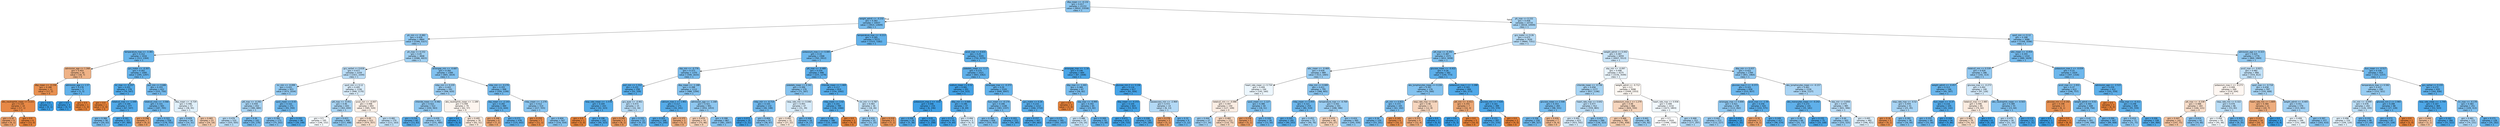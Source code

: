 digraph Tree {
node [shape=box, style="filled, rounded", color="black", fontname="helvetica"] ;
edge [fontname="helvetica"] ;
0 [label="dbp_mean <= -0.132\ngini = 0.417\nsamples = 21153\nvalue = [9932, 23558]\nclass = 1", fillcolor="#8cc6f0"] ;
1 [label="weight_admit <= -0.232\ngini = 0.362\nsamples = 10437\nvalue = [3914, 12609]\nclass = 1", fillcolor="#76bbed"] ;
0 -> 1 [labeldistance=2.5, labelangle=45, headlabel="True"] ;
2 [label="ph_min <= -0.482\ngini = 0.428\nsamples = 4864\nvalue = [2399, 5327]\nclass = 1", fillcolor="#92c9f1"] ;
1 -> 2 ;
3 [label="temperature_max <= -3.381\ngini = 0.312\nsamples = 1016\nvalue = [313, 1304]\nclass = 1", fillcolor="#69b5eb"] ;
2 -> 3 ;
4 [label="admission_age <= 1.268\ngini = 0.403\nsamples = 16\nvalue = [18, 7]\nclass = 0", fillcolor="#efb286"] ;
3 -> 4 ;
5 [label="dbp_mean <= -0.158\ngini = 0.188\nsamples = 11\nvalue = [17, 2]\nclass = 0", fillcolor="#e89050"] ;
4 -> 5 ;
6 [label="abs_neutrophils_mean <= 0.221\ngini = 0.105\nsamples = 10\nvalue = [17, 1]\nclass = 0", fillcolor="#e78845"] ;
5 -> 6 ;
7 [label="gini = 0.32\nsamples = 4\nvalue = [4, 1]\nclass = 0", fillcolor="#eca06a"] ;
6 -> 7 ;
8 [label="gini = 0.0\nsamples = 6\nvalue = [13, 0]\nclass = 0", fillcolor="#e58139"] ;
6 -> 8 ;
9 [label="gini = 0.0\nsamples = 1\nvalue = [0, 1]\nclass = 1", fillcolor="#399de5"] ;
5 -> 9 ;
10 [label="admission_age <= 1.57\ngini = 0.278\nsamples = 5\nvalue = [1, 5]\nclass = 1", fillcolor="#61b1ea"] ;
4 -> 10 ;
11 [label="gini = 0.0\nsamples = 4\nvalue = [0, 5]\nclass = 1", fillcolor="#399de5"] ;
10 -> 11 ;
12 [label="gini = 0.0\nsamples = 1\nvalue = [1, 0]\nclass = 0", fillcolor="#e58139"] ;
10 -> 12 ;
13 [label="gcs_motor <= -0.307\ngini = 0.302\nsamples = 1000\nvalue = [295, 1297]\nclass = 1", fillcolor="#66b3eb"] ;
3 -> 13 ;
14 [label="inr_max <= -0.557\ngini = 0.201\nsamples = 378\nvalue = [70, 547]\nclass = 1", fillcolor="#52aae8"] ;
13 -> 14 ;
15 [label="gini = 0.0\nsamples = 1\nvalue = [3, 0]\nclass = 0", fillcolor="#e58139"] ;
14 -> 15 ;
16 [label="totalco2_max <= -1.549\ngini = 0.194\nsamples = 377\nvalue = [67, 547]\nclass = 1", fillcolor="#51a9e8"] ;
14 -> 16 ;
17 [label="gini = 0.366\nsamples = 56\nvalue = [20, 63]\nclass = 1", fillcolor="#78bced"] ;
16 -> 17 ;
18 [label="gini = 0.161\nsamples = 321\nvalue = [47, 484]\nclass = 1", fillcolor="#4ca7e8"] ;
16 -> 18 ;
19 [label="po2_min <= 0.686\ngini = 0.355\nsamples = 622\nvalue = [225, 750]\nclass = 1", fillcolor="#74baed"] ;
13 -> 19 ;
20 [label="totalco2_max <= -3.566\ngini = 0.331\nsamples = 565\nvalue = [187, 705]\nclass = 1", fillcolor="#6eb7ec"] ;
19 -> 20 ;
21 [label="gini = 0.298\nsamples = 7\nvalue = [9, 2]\nclass = 0", fillcolor="#eb9d65"] ;
20 -> 21 ;
22 [label="gini = 0.322\nsamples = 558\nvalue = [178, 703]\nclass = 1", fillcolor="#6bb6ec"] ;
20 -> 22 ;
23 [label="dbp_mean <= -0.729\ngini = 0.496\nsamples = 57\nvalue = [38, 45]\nclass = 1", fillcolor="#e0f0fb"] ;
19 -> 23 ;
24 [label="gini = 0.429\nsamples = 34\nvalue = [14, 31]\nclass = 1", fillcolor="#92c9f1"] ;
23 -> 24 ;
25 [label="gini = 0.465\nsamples = 23\nvalue = [24, 14]\nclass = 0", fillcolor="#f4caac"] ;
23 -> 25 ;
26 [label="ph_max <= 0.152\ngini = 0.45\nsamples = 3848\nvalue = [2086, 4023]\nclass = 1", fillcolor="#a0d0f2"] ;
2 -> 26 ;
27 [label="gcs_verbal <= 0.618\ngini = 0.477\nsamples = 2259\nvalue = [1421, 2204]\nclass = 1", fillcolor="#b9dcf6"] ;
26 -> 27 ;
28 [label="inr_min <= -0.099\ngini = 0.431\nsamples = 923\nvalue = [473, 1034]\nclass = 1", fillcolor="#94caf1"] ;
27 -> 28 ;
29 [label="ptt_max <= -0.292\ngini = 0.459\nsamples = 652\nvalue = [380, 684]\nclass = 1", fillcolor="#a7d3f3"] ;
28 -> 29 ;
30 [label="gini = 0.476\nsamples = 510\nvalue = [325, 505]\nclass = 1", fillcolor="#b8dcf6"] ;
29 -> 30 ;
31 [label="gini = 0.36\nsamples = 142\nvalue = [55, 179]\nclass = 1", fillcolor="#76bbed"] ;
29 -> 31 ;
32 [label="spo2_mean <= 0.43\ngini = 0.332\nsamples = 271\nvalue = [93, 350]\nclass = 1", fillcolor="#6eb7ec"] ;
28 -> 32 ;
33 [label="gini = 0.395\nsamples = 173\nvalue = [75, 202]\nclass = 1", fillcolor="#83c1ef"] ;
32 -> 33 ;
34 [label="gini = 0.193\nsamples = 98\nvalue = [18, 148]\nclass = 1", fillcolor="#51a9e8"] ;
32 -> 34 ;
35 [label="spo2_min <= 0.12\ngini = 0.495\nsamples = 1336\nvalue = [948, 1170]\nclass = 1", fillcolor="#d9ecfa"] ;
27 -> 35 ;
36 [label="ptt_max <= -0.451\ngini = 0.46\nsamples = 643\nvalue = [363, 650]\nclass = 1", fillcolor="#a8d4f4"] ;
35 -> 36 ;
37 [label="gini = 0.5\nsamples = 195\nvalue = [146, 152]\nclass = 1", fillcolor="#f7fbfe"] ;
36 -> 37 ;
38 [label="gini = 0.423\nsamples = 448\nvalue = [217, 498]\nclass = 1", fillcolor="#8fc8f0"] ;
36 -> 38 ;
39 [label="pco2_min <= -0.007\ngini = 0.498\nsamples = 693\nvalue = [585, 520]\nclass = 0", fillcolor="#fcf1e9"] ;
35 -> 39 ;
40 [label="gini = 0.49\nsamples = 523\nvalue = [474, 357]\nclass = 0", fillcolor="#f9e0ce"] ;
39 -> 40 ;
41 [label="gini = 0.482\nsamples = 170\nvalue = [111, 163]\nclass = 1", fillcolor="#c0e0f7"] ;
39 -> 41 ;
42 [label="aniongap_min <= -0.687\ngini = 0.392\nsamples = 1589\nvalue = [665, 1819]\nclass = 1", fillcolor="#81c1ef"] ;
26 -> 42 ;
43 [label="mbp_min <= 0.235\ngini = 0.443\nsamples = 591\nvalue = [306, 620]\nclass = 1", fillcolor="#9bcdf2"] ;
42 -> 43 ;
44 [label="chloride_mean <= -0.482\ngini = 0.422\nsamples = 512\nvalue = [244, 563]\nclass = 1", fillcolor="#8fc7f0"] ;
43 -> 44 ;
45 [label="gini = 0.234\nsamples = 60\nvalue = [13, 83]\nclass = 1", fillcolor="#58ace9"] ;
44 -> 45 ;
46 [label="gini = 0.439\nsamples = 452\nvalue = [231, 480]\nclass = 1", fillcolor="#98ccf2"] ;
44 -> 46 ;
47 [label="abs_neutrophils_mean <= -1.189\ngini = 0.499\nsamples = 79\nvalue = [62, 57]\nclass = 0", fillcolor="#fdf5ef"] ;
43 -> 47 ;
48 [label="gini = 0.0\nsamples = 3\nvalue = [0, 6]\nclass = 1", fillcolor="#399de5"] ;
47 -> 48 ;
49 [label="gini = 0.495\nsamples = 76\nvalue = [62, 51]\nclass = 0", fillcolor="#fae9dc"] ;
47 -> 49 ;
50 [label="mbp_min <= -0.276\ngini = 0.355\nsamples = 998\nvalue = [359, 1199]\nclass = 1", fillcolor="#74baed"] ;
42 -> 50 ;
51 [label="sbp_mean <= -2.143\ngini = 0.282\nsamples = 484\nvalue = [132, 644]\nclass = 1", fillcolor="#62b1ea"] ;
50 -> 51 ;
52 [label="gini = 0.346\nsamples = 6\nvalue = [7, 2]\nclass = 0", fillcolor="#eca572"] ;
51 -> 52 ;
53 [label="gini = 0.273\nsamples = 478\nvalue = [125, 642]\nclass = 1", fillcolor="#60b0ea"] ;
51 -> 53 ;
54 [label="mbp_mean <= -1.276\ngini = 0.412\nsamples = 514\nvalue = [227, 555]\nclass = 1", fillcolor="#8ac5f0"] ;
50 -> 54 ;
55 [label="gini = 0.153\nsamples = 7\nvalue = [11, 1]\nclass = 0", fillcolor="#e78c4b"] ;
54 -> 55 ;
56 [label="gini = 0.404\nsamples = 507\nvalue = [216, 554]\nclass = 1", fillcolor="#86c3ef"] ;
54 -> 56 ;
57 [label="temperature_max <= -0.213\ngini = 0.285\nsamples = 5573\nvalue = [1515, 7282]\nclass = 1", fillcolor="#62b1ea"] ;
1 -> 57 ;
58 [label="potassium_max.1 <= 0.085\ngini = 0.33\nsamples = 2368\nvalue = [765, 2912]\nclass = 1", fillcolor="#6db7ec"] ;
57 -> 58 ;
59 [label="sbp_min <= -0.776\ngini = 0.373\nsamples = 1370\nvalue = [540, 1633]\nclass = 1", fillcolor="#7abdee"] ;
58 -> 59 ;
60 [label="po2_min <= 1.312\ngini = 0.231\nsamples = 258\nvalue = [52, 339]\nclass = 1", fillcolor="#57ace9"] ;
59 -> 60 ;
61 [label="resp_rate_mean <= -1.578\ngini = 0.204\nsamples = 243\nvalue = [42, 323]\nclass = 1", fillcolor="#53aae8"] ;
60 -> 61 ;
62 [label="gini = 0.0\nsamples = 1\nvalue = [2, 0]\nclass = 0", fillcolor="#e58139"] ;
61 -> 62 ;
63 [label="gini = 0.196\nsamples = 242\nvalue = [40, 323]\nclass = 1", fillcolor="#52a9e8"] ;
61 -> 63 ;
64 [label="gcs_eyes <= -0.461\ngini = 0.473\nsamples = 15\nvalue = [10, 16]\nclass = 1", fillcolor="#b5daf5"] ;
60 -> 64 ;
65 [label="gini = 0.245\nsamples = 3\nvalue = [6, 1]\nclass = 0", fillcolor="#e9965a"] ;
64 -> 65 ;
66 [label="gini = 0.332\nsamples = 12\nvalue = [4, 15]\nclass = 1", fillcolor="#6eb7ec"] ;
64 -> 66 ;
67 [label="dbp_mean <= -1.188\ngini = 0.398\nsamples = 1112\nvalue = [488, 1294]\nclass = 1", fillcolor="#84c2ef"] ;
59 -> 67 ;
68 [label="calcium_max.1 <= 1.901\ngini = 0.217\nsamples = 171\nvalue = [34, 241]\nclass = 1", fillcolor="#55abe9"] ;
67 -> 68 ;
69 [label="gini = 0.203\nsamples = 168\nvalue = [31, 240]\nclass = 1", fillcolor="#53aae8"] ;
68 -> 69 ;
70 [label="gini = 0.375\nsamples = 3\nvalue = [3, 1]\nclass = 0", fillcolor="#eeab7b"] ;
68 -> 70 ;
71 [label="admission_age <= -1.168\ngini = 0.421\nsamples = 941\nvalue = [454, 1053]\nclass = 1", fillcolor="#8ec7f0"] ;
67 -> 71 ;
72 [label="gini = 0.474\nsamples = 74\nvalue = [73, 46]\nclass = 0", fillcolor="#f5d0b6"] ;
71 -> 72 ;
73 [label="gini = 0.398\nsamples = 867\nvalue = [381, 1007]\nclass = 1", fillcolor="#84c2ef"] ;
71 -> 73 ;
74 [label="ptt_max <= -0.489\ngini = 0.254\nsamples = 998\nvalue = [225, 1279]\nclass = 1", fillcolor="#5caeea"] ;
58 -> 74 ;
75 [label="platelets_mean <= 0.341\ngini = 0.399\nsamples = 179\nvalue = [71, 187]\nclass = 1", fillcolor="#84c2ef"] ;
74 -> 75 ;
76 [label="mbp_min <= -0.714\ngini = 0.335\nsamples = 132\nvalue = [40, 148]\nclass = 1", fillcolor="#6fb7ec"] ;
75 -> 76 ;
77 [label="gini = 0.073\nsamples = 35\nvalue = [2, 51]\nclass = 1", fillcolor="#41a1e6"] ;
76 -> 77 ;
78 [label="gini = 0.404\nsamples = 97\nvalue = [38, 97]\nclass = 1", fillcolor="#87c3ef"] ;
76 -> 78 ;
79 [label="resp_rate_min <= 0.046\ngini = 0.493\nsamples = 47\nvalue = [31, 39]\nclass = 1", fillcolor="#d6ebfa"] ;
75 -> 79 ;
80 [label="gini = 0.495\nsamples = 31\nvalue = [27, 22]\nclass = 0", fillcolor="#fae8da"] ;
79 -> 80 ;
81 [label="gini = 0.308\nsamples = 16\nvalue = [4, 17]\nclass = 1", fillcolor="#68b4eb"] ;
79 -> 81 ;
82 [label="chloride_mean <= 1.469\ngini = 0.217\nsamples = 819\nvalue = [154, 1092]\nclass = 1", fillcolor="#55abe9"] ;
74 -> 82 ;
83 [label="mbp_mean <= 3.42\ngini = 0.201\nsamples = 789\nvalue = [136, 1066]\nclass = 1", fillcolor="#52aae8"] ;
82 -> 83 ;
84 [label="gini = 0.196\nsamples = 788\nvalue = [132, 1066]\nclass = 1", fillcolor="#52a9e8"] ;
83 -> 84 ;
85 [label="gini = 0.0\nsamples = 1\nvalue = [4, 0]\nclass = 0", fillcolor="#e58139"] ;
83 -> 85 ;
86 [label="inr_min <= 0.787\ngini = 0.483\nsamples = 30\nvalue = [18, 26]\nclass = 1", fillcolor="#c2e1f7"] ;
82 -> 86 ;
87 [label="gini = 0.424\nsamples = 25\nvalue = [11, 25]\nclass = 1", fillcolor="#90c8f0"] ;
86 -> 87 ;
88 [label="gini = 0.219\nsamples = 5\nvalue = [7, 1]\nclass = 0", fillcolor="#e99355"] ;
86 -> 88 ;
89 [label="pco2_max <= 0.631\ngini = 0.25\nsamples = 3205\nvalue = [750, 4370]\nclass = 1", fillcolor="#5baee9"] ;
57 -> 89 ;
90 [label="platelets_mean <= -1.17\ngini = 0.275\nsamples = 2521\nvalue = [663, 3362]\nclass = 1", fillcolor="#60b0ea"] ;
89 -> 90 ;
91 [label="sodium_mean <= 0.52\ngini = 0.081\nsamples = 201\nvalue = [14, 315]\nclass = 1", fillcolor="#42a1e6"] ;
90 -> 91 ;
92 [label="potassium_max.1 <= -0.87\ngini = 0.046\nsamples = 154\nvalue = [6, 246]\nclass = 1", fillcolor="#3e9fe6"] ;
91 -> 92 ;
93 [label="gini = 0.206\nsamples = 29\nvalue = [5, 38]\nclass = 1", fillcolor="#53aae8"] ;
92 -> 93 ;
94 [label="gini = 0.01\nsamples = 125\nvalue = [1, 208]\nclass = 1", fillcolor="#3a9de5"] ;
92 -> 94 ;
95 [label="dbp_min <= 0.069\ngini = 0.186\nsamples = 47\nvalue = [8, 69]\nclass = 1", fillcolor="#50a8e8"] ;
91 -> 95 ;
96 [label="gini = 0.111\nsamples = 42\nvalue = [4, 64]\nclass = 1", fillcolor="#45a3e7"] ;
95 -> 96 ;
97 [label="gini = 0.494\nsamples = 5\nvalue = [4, 5]\nclass = 1", fillcolor="#d7ebfa"] ;
95 -> 97 ;
98 [label="aniongap_max <= -0.373\ngini = 0.29\nsamples = 2320\nvalue = [649, 3047]\nclass = 1", fillcolor="#63b2eb"] ;
90 -> 98 ;
99 [label="bun_mean <= -0.174\ngini = 0.346\nsamples = 1108\nvalue = [383, 1337]\nclass = 1", fillcolor="#72b9ec"] ;
98 -> 99 ;
100 [label="gini = 0.384\nsamples = 836\nvalue = [333, 952]\nclass = 1", fillcolor="#7ebfee"] ;
99 -> 100 ;
101 [label="gini = 0.203\nsamples = 272\nvalue = [50, 385]\nclass = 1", fillcolor="#53aae8"] ;
99 -> 101 ;
102 [label="gcs_motor <= 0.26\ngini = 0.233\nsamples = 1212\nvalue = [266, 1710]\nclass = 1", fillcolor="#58ace9"] ;
98 -> 102 ;
103 [label="gini = 0.157\nsamples = 447\nvalue = [64, 683]\nclass = 1", fillcolor="#4ca6e7"] ;
102 -> 103 ;
104 [label="gini = 0.275\nsamples = 765\nvalue = [202, 1027]\nclass = 1", fillcolor="#60b0ea"] ;
102 -> 104 ;
105 [label="aniongap_max <= -1.16\ngini = 0.146\nsamples = 684\nvalue = [87, 1008]\nclass = 1", fillcolor="#4aa5e7"] ;
89 -> 105 ;
106 [label="dbp_max <= -1.441\ngini = 0.366\nsamples = 67\nvalue = [26, 82]\nclass = 1", fillcolor="#78bced"] ;
105 -> 106 ;
107 [label="gini = 0.0\nsamples = 2\nvalue = [3, 0]\nclass = 0", fillcolor="#e58139"] ;
106 -> 107 ;
108 [label="sbp_max <= -0.995\ngini = 0.342\nsamples = 65\nvalue = [23, 82]\nclass = 1", fillcolor="#71b8ec"] ;
106 -> 108 ;
109 [label="gini = 0.486\nsamples = 10\nvalue = [10, 14]\nclass = 1", fillcolor="#c6e3f8"] ;
108 -> 109 ;
110 [label="gini = 0.269\nsamples = 55\nvalue = [13, 68]\nclass = 1", fillcolor="#5fb0ea"] ;
108 -> 110 ;
111 [label="glucose_min.2 <= 3.136\ngini = 0.116\nsamples = 617\nvalue = [61, 926]\nclass = 1", fillcolor="#46a3e7"] ;
105 -> 111 ;
112 [label="dbp_mean <= -0.372\ngini = 0.104\nsamples = 603\nvalue = [53, 913]\nclass = 1", fillcolor="#44a3e7"] ;
111 -> 112 ;
113 [label="gini = 0.073\nsamples = 473\nvalue = [29, 733]\nclass = 1", fillcolor="#41a1e6"] ;
112 -> 113 ;
114 [label="gini = 0.208\nsamples = 130\nvalue = [24, 180]\nclass = 1", fillcolor="#53aae8"] ;
112 -> 114 ;
115 [label="baseexcess_min <= -2.969\ngini = 0.472\nsamples = 14\nvalue = [8, 13]\nclass = 1", fillcolor="#b3d9f5"] ;
111 -> 115 ;
116 [label="gini = 0.278\nsamples = 5\nvalue = [5, 1]\nclass = 0", fillcolor="#ea9a61"] ;
115 -> 116 ;
117 [label="gini = 0.32\nsamples = 9\nvalue = [3, 12]\nclass = 1", fillcolor="#6ab6ec"] ;
115 -> 117 ;
118 [label="ph_max <= 0.152\ngini = 0.458\nsamples = 10716\nvalue = [6018, 10949]\nclass = 1", fillcolor="#a6d3f3"] ;
0 -> 118 [labeldistance=2.5, labelangle=-45, headlabel="False"] ;
119 [label="gcs_motor <= 0.26\ngini = 0.475\nsamples = 7630\nvalue = [4660, 7351]\nclass = 1", fillcolor="#b7dbf5"] ;
118 -> 119 ;
120 [label="ptt_max <= -0.302\ngini = 0.387\nsamples = 1571\nvalue = [653, 1838]\nclass = 1", fillcolor="#7fc0ee"] ;
119 -> 120 ;
121 [label="wbc_mean <= -0.469\ngini = 0.439\nsamples = 989\nvalue = [513, 1065]\nclass = 1", fillcolor="#98ccf2"] ;
120 -> 121 ;
122 [label="heart_rate_mean <= 0.734\ngini = 0.499\nsamples = 194\nvalue = [145, 160]\nclass = 1", fillcolor="#ecf6fd"] ;
121 -> 122 ;
123 [label="totalco2_min <= -0.086\ngini = 0.497\nsamples = 150\nvalue = [127, 109]\nclass = 0", fillcolor="#fbede3"] ;
122 -> 123 ;
124 [label="gini = 0.444\nsamples = 27\nvalue = [17, 34]\nclass = 1", fillcolor="#9ccef2"] ;
123 -> 124 ;
125 [label="gini = 0.482\nsamples = 123\nvalue = [110, 75]\nclass = 0", fillcolor="#f7d7c0"] ;
123 -> 125 ;
126 [label="spo2_mean <= -1.127\ngini = 0.386\nsamples = 44\nvalue = [18, 51]\nclass = 1", fillcolor="#7fc0ee"] ;
122 -> 126 ;
127 [label="gini = 0.278\nsamples = 5\nvalue = [5, 1]\nclass = 0", fillcolor="#ea9a61"] ;
126 -> 127 ;
128 [label="gini = 0.328\nsamples = 39\nvalue = [13, 50]\nclass = 1", fillcolor="#6cb6ec"] ;
126 -> 128 ;
129 [label="mbp_min <= 0.089\ngini = 0.411\nsamples = 795\nvalue = [368, 905]\nclass = 1", fillcolor="#8ac5f0"] ;
121 -> 129 ;
130 [label="mbp_mean <= 0.455\ngini = 0.321\nsamples = 254\nvalue = [80, 319]\nclass = 1", fillcolor="#6bb6ec"] ;
129 -> 130 ;
131 [label="gini = 0.243\nsamples = 182\nvalue = [40, 243]\nclass = 1", fillcolor="#5aade9"] ;
130 -> 131 ;
132 [label="gini = 0.452\nsamples = 72\nvalue = [40, 76]\nclass = 1", fillcolor="#a1d1f3"] ;
130 -> 132 ;
133 [label="temperature_max <= -0.769\ngini = 0.442\nsamples = 541\nvalue = [288, 586]\nclass = 1", fillcolor="#9acdf2"] ;
129 -> 133 ;
134 [label="gini = 0.474\nsamples = 46\nvalue = [43, 27]\nclass = 0", fillcolor="#f5d0b5"] ;
133 -> 134 ;
135 [label="gini = 0.424\nsamples = 495\nvalue = [245, 559]\nclass = 1", fillcolor="#90c8f0"] ;
133 -> 135 ;
136 [label="glucose_mean <= -0.422\ngini = 0.26\nsamples = 582\nvalue = [140, 773]\nclass = 1", fillcolor="#5dafea"] ;
120 -> 136 ;
137 [label="abs_lymphocytes_mean <= 0.226\ngini = 0.397\nsamples = 176\nvalue = [75, 200]\nclass = 1", fillcolor="#83c2ef"] ;
136 -> 137 ;
138 [label="ph_min <= 0.922\ngini = 0.372\nsamples = 165\nvalue = [63, 192]\nclass = 1", fillcolor="#7abdee"] ;
137 -> 138 ;
139 [label="gini = 0.34\nsamples = 159\nvalue = [53, 191]\nclass = 1", fillcolor="#70b8ec"] ;
138 -> 139 ;
140 [label="gini = 0.165\nsamples = 6\nvalue = [10, 1]\nclass = 0", fillcolor="#e88e4d"] ;
138 -> 140 ;
141 [label="resp_rate_max <= 0.49\ngini = 0.48\nsamples = 11\nvalue = [12, 8]\nclass = 0", fillcolor="#f6d5bd"] ;
137 -> 141 ;
142 [label="gini = 0.375\nsamples = 9\nvalue = [12, 4]\nclass = 0", fillcolor="#eeab7b"] ;
141 -> 142 ;
143 [label="gini = 0.0\nsamples = 2\nvalue = [0, 4]\nclass = 1", fillcolor="#399de5"] ;
141 -> 143 ;
144 [label="potassium_max.1 <= -1.288\ngini = 0.183\nsamples = 406\nvalue = [65, 573]\nclass = 1", fillcolor="#4fa8e8"] ;
136 -> 144 ;
145 [label="ptt_min <= -0.411\ngini = 0.355\nsamples = 7\nvalue = [10, 3]\nclass = 0", fillcolor="#eda774"] ;
144 -> 145 ;
146 [label="gini = 0.0\nsamples = 2\nvalue = [0, 3]\nclass = 1", fillcolor="#399de5"] ;
145 -> 146 ;
147 [label="gini = 0.0\nsamples = 5\nvalue = [10, 0]\nclass = 0", fillcolor="#e58139"] ;
145 -> 147 ;
148 [label="glucose_min <= 7.426\ngini = 0.161\nsamples = 399\nvalue = [55, 570]\nclass = 1", fillcolor="#4ca6e8"] ;
144 -> 148 ;
149 [label="gini = 0.151\nsamples = 397\nvalue = [51, 570]\nclass = 1", fillcolor="#4ba6e7"] ;
148 -> 149 ;
150 [label="gini = 0.0\nsamples = 2\nvalue = [4, 0]\nclass = 0", fillcolor="#e58139"] ;
148 -> 150 ;
151 [label="weight_admit <= 0.442\ngini = 0.487\nsamples = 6059\nvalue = [4007, 5513]\nclass = 1", fillcolor="#c9e4f8"] ;
119 -> 151 ;
152 [label="sbp_min <= -0.097\ngini = 0.498\nsamples = 4275\nvalue = [3156, 3549]\nclass = 1", fillcolor="#e9f4fc"] ;
151 -> 152 ;
153 [label="chloride_mean <= -0.736\ngini = 0.458\nsamples = 1177\nvalue = [657, 1196]\nclass = 1", fillcolor="#a6d3f3"] ;
152 -> 153 ;
154 [label="glucose_mean <= 2.506\ngini = 0.353\nsamples = 265\nvalue = [98, 331]\nclass = 1", fillcolor="#74baed"] ;
153 -> 154 ;
155 [label="gini = 0.336\nsamples = 258\nvalue = [89, 327]\nclass = 1", fillcolor="#6fb8ec"] ;
154 -> 155 ;
156 [label="gini = 0.426\nsamples = 7\nvalue = [9, 4]\nclass = 0", fillcolor="#f1b991"] ;
154 -> 156 ;
157 [label="heart_rate_max <= 0.642\ngini = 0.477\nsamples = 912\nvalue = [559, 865]\nclass = 1", fillcolor="#b9dcf6"] ;
153 -> 157 ;
158 [label="gini = 0.492\nsamples = 623\nvalue = [423, 542]\nclass = 1", fillcolor="#d4e9f9"] ;
157 -> 158 ;
159 [label="gini = 0.417\nsamples = 289\nvalue = [136, 323]\nclass = 1", fillcolor="#8cc6f0"] ;
157 -> 159 ;
160 [label="weight_admit <= -0.712\ngini = 0.5\nsamples = 3098\nvalue = [2499, 2353]\nclass = 0", fillcolor="#fdf8f3"] ;
152 -> 160 ;
161 [label="potassium_max.1 <= 1.279\ngini = 0.48\nsamples = 866\nvalue = [826, 550]\nclass = 0", fillcolor="#f6d5bd"] ;
160 -> 161 ;
162 [label="gini = 0.466\nsamples = 780\nvalue = [781, 458]\nclass = 0", fillcolor="#f4cbad"] ;
161 -> 162 ;
163 [label="gini = 0.441\nsamples = 86\nvalue = [45, 92]\nclass = 1", fillcolor="#9acdf2"] ;
161 -> 163 ;
164 [label="heart_rate_max <= 0.936\ngini = 0.499\nsamples = 2232\nvalue = [1673, 1803]\nclass = 1", fillcolor="#f1f8fd"] ;
160 -> 164 ;
165 [label="gini = 0.5\nsamples = 1920\nvalue = [1496, 1506]\nclass = 1", fillcolor="#fefeff"] ;
164 -> 165 ;
166 [label="gini = 0.468\nsamples = 312\nvalue = [177, 297]\nclass = 1", fillcolor="#afd7f4"] ;
164 -> 166 ;
167 [label="dbp_min <= 0.437\ngini = 0.422\nsamples = 1784\nvalue = [851, 1964]\nclass = 1", fillcolor="#8fc7f0"] ;
151 -> 167 ;
168 [label="glucose_max.2 <= -0.373\ngini = 0.325\nsamples = 658\nvalue = [215, 837]\nclass = 1", fillcolor="#6cb6ec"] ;
167 -> 168 ;
169 [label="aniongap_max <= 0.806\ngini = 0.421\nsamples = 238\nvalue = [113, 262]\nclass = 1", fillcolor="#8ec7f0"] ;
168 -> 169 ;
170 [label="gini = 0.442\nsamples = 213\nvalue = [112, 227]\nclass = 1", fillcolor="#9bcdf2"] ;
169 -> 170 ;
171 [label="gini = 0.054\nsamples = 25\nvalue = [1, 35]\nclass = 1", fillcolor="#3fa0e6"] ;
169 -> 171 ;
172 [label="pco2_max <= -1.59\ngini = 0.256\nsamples = 420\nvalue = [102, 575]\nclass = 1", fillcolor="#5caeea"] ;
168 -> 172 ;
173 [label="gini = 0.32\nsamples = 3\nvalue = [4, 1]\nclass = 0", fillcolor="#eca06a"] ;
172 -> 173 ;
174 [label="gini = 0.249\nsamples = 417\nvalue = [98, 574]\nclass = 1", fillcolor="#5baee9"] ;
172 -> 174 ;
175 [label="abs_lymphocytes_mean <= -0.157\ngini = 0.461\nsamples = 1126\nvalue = [636, 1127]\nclass = 1", fillcolor="#a9d4f4"] ;
167 -> 175 ;
176 [label="abs_monocytes_mean <= -0.242\ngini = 0.272\nsamples = 141\nvalue = [35, 181]\nclass = 1", fillcolor="#5fb0ea"] ;
175 -> 176 ;
177 [label="gini = 0.38\nsamples = 66\nvalue = [25, 73]\nclass = 1", fillcolor="#7dbfee"] ;
176 -> 177 ;
178 [label="gini = 0.155\nsamples = 75\nvalue = [10, 108]\nclass = 1", fillcolor="#4ba6e7"] ;
176 -> 178 ;
179 [label="sbp_min <= 0.856\ngini = 0.475\nsamples = 985\nvalue = [601, 946]\nclass = 1", fillcolor="#b7dbf6"] ;
175 -> 179 ;
180 [label="gini = 0.44\nsamples = 503\nvalue = [255, 525]\nclass = 1", fillcolor="#99cdf2"] ;
179 -> 180 ;
181 [label="gini = 0.495\nsamples = 482\nvalue = [346, 421]\nclass = 1", fillcolor="#dceefa"] ;
179 -> 181 ;
182 [label="spo2_min <= 0.12\ngini = 0.398\nsamples = 3086\nvalue = [1358, 3598]\nclass = 1", fillcolor="#84c2ef"] ;
118 -> 182 ;
183 [label="wbc_mean <= -0.454\ngini = 0.355\nsamples = 1310\nvalue = [489, 1629]\nclass = 1", fillcolor="#74baed"] ;
182 -> 183 ;
184 [label="totalco2_min <= 0.539\ngini = 0.429\nsamples = 286\nvalue = [142, 313]\nclass = 1", fillcolor="#93c9f1"] ;
183 -> 184 ;
185 [label="weight_admit <= -0.457\ngini = 0.313\nsamples = 146\nvalue = [45, 187]\nclass = 1", fillcolor="#69b5eb"] ;
184 -> 185 ;
186 [label="resp_rate_max <= -0.52\ngini = 0.459\nsamples = 41\nvalue = [25, 45]\nclass = 1", fillcolor="#a7d3f3"] ;
185 -> 186 ;
187 [label="gini = 0.18\nsamples = 5\nvalue = [9, 1]\nclass = 0", fillcolor="#e88f4f"] ;
186 -> 187 ;
188 [label="gini = 0.391\nsamples = 36\nvalue = [16, 44]\nclass = 1", fillcolor="#81c1ee"] ;
186 -> 188 ;
189 [label="bun_mean <= -0.37\ngini = 0.216\nsamples = 105\nvalue = [20, 142]\nclass = 1", fillcolor="#55abe9"] ;
185 -> 189 ;
190 [label="gini = 0.333\nsamples = 49\nvalue = [15, 56]\nclass = 1", fillcolor="#6eb7ec"] ;
189 -> 190 ;
191 [label="gini = 0.104\nsamples = 56\nvalue = [5, 86]\nclass = 1", fillcolor="#45a3e7"] ;
189 -> 191 ;
192 [label="glucose_max <= -0.273\ngini = 0.492\nsamples = 140\nvalue = [97, 126]\nclass = 1", fillcolor="#d1e8f9"] ;
184 -> 192 ;
193 [label="totalco2_max <= 2.485\ngini = 0.496\nsamples = 85\nvalue = [74, 62]\nclass = 0", fillcolor="#fbebdf"] ;
192 -> 193 ;
194 [label="gini = 0.485\nsamples = 79\nvalue = [74, 52]\nclass = 0", fillcolor="#f7dac4"] ;
193 -> 194 ;
195 [label="gini = 0.0\nsamples = 6\nvalue = [0, 10]\nclass = 1", fillcolor="#399de5"] ;
193 -> 195 ;
196 [label="abs_neutrophils_mean <= -0.503\ngini = 0.389\nsamples = 55\nvalue = [23, 64]\nclass = 1", fillcolor="#80c0ee"] ;
192 -> 196 ;
197 [label="gini = 0.475\nsamples = 34\nvalue = [21, 33]\nclass = 1", fillcolor="#b7dbf6"] ;
196 -> 197 ;
198 [label="gini = 0.114\nsamples = 21\nvalue = [2, 31]\nclass = 1", fillcolor="#46a3e7"] ;
196 -> 198 ;
199 [label="potassium_max.1 <= -0.034\ngini = 0.33\nsamples = 1024\nvalue = [347, 1316]\nclass = 1", fillcolor="#6db7ec"] ;
183 -> 199 ;
200 [label="pco2_max <= -1.931\ngini = 0.37\nsamples = 612\nvalue = [246, 757]\nclass = 1", fillcolor="#79bded"] ;
199 -> 200 ;
201 [label="glucose_min <= 0.192\ngini = 0.198\nsamples = 4\nvalue = [8, 1]\nclass = 0", fillcolor="#e89152"] ;
200 -> 201 ;
202 [label="gini = 0.0\nsamples = 1\nvalue = [0, 1]\nclass = 1", fillcolor="#399de5"] ;
201 -> 202 ;
203 [label="gini = 0.0\nsamples = 3\nvalue = [8, 0]\nclass = 0", fillcolor="#e58139"] ;
201 -> 203 ;
204 [label="weight_admit <= 0.01\ngini = 0.364\nsamples = 608\nvalue = [238, 756]\nclass = 1", fillcolor="#77bced"] ;
200 -> 204 ;
205 [label="gini = 0.42\nsamples = 301\nvalue = [149, 348]\nclass = 1", fillcolor="#8ec7f0"] ;
204 -> 205 ;
206 [label="gini = 0.294\nsamples = 307\nvalue = [89, 408]\nclass = 1", fillcolor="#64b2eb"] ;
204 -> 206 ;
207 [label="admission_age <= -2.515\ngini = 0.259\nsamples = 412\nvalue = [101, 559]\nclass = 1", fillcolor="#5dafea"] ;
199 -> 207 ;
208 [label="gini = 0.0\nsamples = 3\nvalue = [6, 0]\nclass = 0", fillcolor="#e58139"] ;
207 -> 208 ;
209 [label="mbp_max <= -0.311\ngini = 0.248\nsamples = 409\nvalue = [95, 559]\nclass = 1", fillcolor="#5baee9"] ;
207 -> 209 ;
210 [label="gini = 0.414\nsamples = 71\nvalue = [31, 75]\nclass = 1", fillcolor="#8bc6f0"] ;
209 -> 210 ;
211 [label="gini = 0.206\nsamples = 338\nvalue = [64, 484]\nclass = 1", fillcolor="#53aae8"] ;
209 -> 211 ;
212 [label="admission_age <= -0.323\ngini = 0.425\nsamples = 1776\nvalue = [869, 1969]\nclass = 1", fillcolor="#90c8f0"] ;
182 -> 212 ;
213 [label="pco2_max <= -0.821\ngini = 0.482\nsamples = 866\nvalue = [554, 812]\nclass = 1", fillcolor="#c0e0f7"] ;
212 -> 213 ;
214 [label="potassium_max.1 <= -0.273\ngini = 0.499\nsamples = 269\nvalue = [219, 204]\nclass = 0", fillcolor="#fdf6f1"] ;
213 -> 214 ;
215 [label="ptt_max <= -0.338\ngini = 0.488\nsamples = 183\nvalue = [166, 121]\nclass = 0", fillcolor="#f8ddc9"] ;
214 -> 215 ;
216 [label="gini = 0.447\nsamples = 141\nvalue = [147, 75]\nclass = 0", fillcolor="#f2c19e"] ;
215 -> 216 ;
217 [label="gini = 0.414\nsamples = 42\nvalue = [19, 46]\nclass = 1", fillcolor="#8bc5f0"] ;
215 -> 217 ;
218 [label="resp_rate_min <= 0.322\ngini = 0.476\nsamples = 86\nvalue = [53, 83]\nclass = 1", fillcolor="#b7dcf6"] ;
214 -> 218 ;
219 [label="gini = 0.499\nsamples = 59\nvalue = [45, 48]\nclass = 1", fillcolor="#f3f9fd"] ;
218 -> 219 ;
220 [label="gini = 0.303\nsamples = 27\nvalue = [8, 35]\nclass = 1", fillcolor="#66b3eb"] ;
218 -> 220 ;
221 [label="spo2_max <= -0.718\ngini = 0.458\nsamples = 597\nvalue = [335, 608]\nclass = 1", fillcolor="#a6d3f3"] ;
213 -> 221 ;
222 [label="heart_rate_min <= 1.809\ngini = 0.384\nsamples = 21\nvalue = [20, 7]\nclass = 0", fillcolor="#eead7e"] ;
221 -> 222 ;
223 [label="gini = 0.227\nsamples = 18\nvalue = [20, 3]\nclass = 0", fillcolor="#e99457"] ;
222 -> 223 ;
224 [label="gini = 0.0\nsamples = 3\nvalue = [0, 4]\nclass = 1", fillcolor="#399de5"] ;
222 -> 224 ;
225 [label="weight_admit <= -0.405\ngini = 0.451\nsamples = 576\nvalue = [315, 601]\nclass = 1", fillcolor="#a1d0f3"] ;
221 -> 225 ;
226 [label="gini = 0.499\nsamples = 199\nvalue = [152, 168]\nclass = 1", fillcolor="#ecf6fd"] ;
225 -> 226 ;
227 [label="gini = 0.397\nsamples = 377\nvalue = [163, 433]\nclass = 1", fillcolor="#84c2ef"] ;
225 -> 227 ;
228 [label="bun_mean <= -0.517\ngini = 0.336\nsamples = 910\nvalue = [315, 1157]\nclass = 1", fillcolor="#6fb8ec"] ;
212 -> 228 ;
229 [label="temperature_max <= 0.582\ngini = 0.437\nsamples = 290\nvalue = [153, 321]\nclass = 1", fillcolor="#97ccf1"] ;
228 -> 229 ;
230 [label="inr_min <= -0.099\ngini = 0.478\nsamples = 202\nvalue = [126, 193]\nclass = 1", fillcolor="#baddf6"] ;
229 -> 230 ;
231 [label="gini = 0.496\nsamples = 154\nvalue = [109, 129]\nclass = 1", fillcolor="#e0f0fb"] ;
230 -> 231 ;
232 [label="gini = 0.332\nsamples = 48\nvalue = [17, 64]\nclass = 1", fillcolor="#6eb7ec"] ;
230 -> 232 ;
233 [label="glucose_min.2 <= 2.965\ngini = 0.288\nsamples = 88\nvalue = [27, 128]\nclass = 1", fillcolor="#63b2ea"] ;
229 -> 233 ;
234 [label="gini = 0.273\nsamples = 87\nvalue = [25, 128]\nclass = 1", fillcolor="#60b0ea"] ;
233 -> 234 ;
235 [label="gini = 0.0\nsamples = 1\nvalue = [2, 0]\nclass = 0", fillcolor="#e58139"] ;
233 -> 235 ;
236 [label="gcs_verbal <= 0.155\ngini = 0.272\nsamples = 620\nvalue = [162, 836]\nclass = 1", fillcolor="#5fb0ea"] ;
228 -> 236 ;
237 [label="resp_rate_mean <= -1.744\ngini = 0.167\nsamples = 369\nvalue = [53, 523]\nclass = 1", fillcolor="#4da7e8"] ;
236 -> 237 ;
238 [label="gini = 0.444\nsamples = 3\nvalue = [2, 1]\nclass = 0", fillcolor="#f2c09c"] ;
237 -> 238 ;
239 [label="gini = 0.162\nsamples = 366\nvalue = [51, 522]\nclass = 1", fillcolor="#4ca7e8"] ;
237 -> 239 ;
240 [label="inr_max <= -0.178\ngini = 0.383\nsamples = 251\nvalue = [109, 313]\nclass = 1", fillcolor="#7ebfee"] ;
236 -> 240 ;
241 [label="gini = 0.461\nsamples = 123\nvalue = [74, 131]\nclass = 1", fillcolor="#a9d4f4"] ;
240 -> 241 ;
242 [label="gini = 0.271\nsamples = 128\nvalue = [35, 182]\nclass = 1", fillcolor="#5fb0ea"] ;
240 -> 242 ;
}